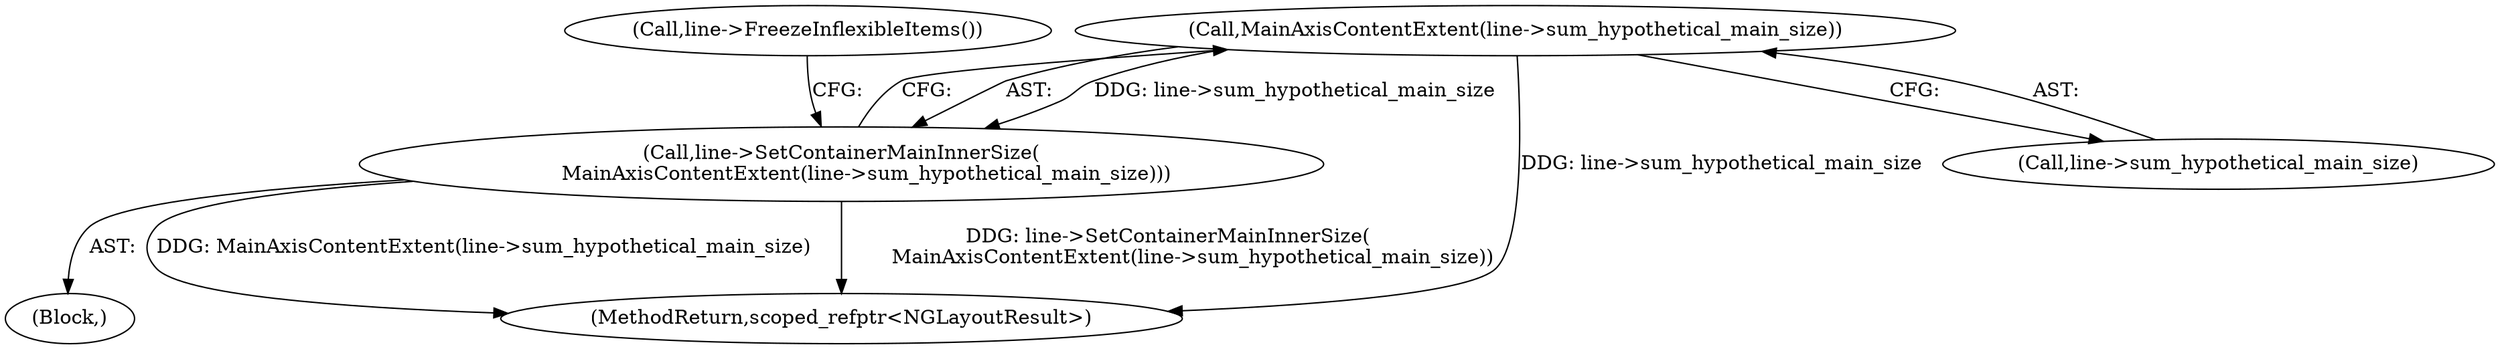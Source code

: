 digraph "0_Chrome_69ec52bd0b32622770a25952386596ccb4ad6434@pointer" {
"1000349" [label="(Call,MainAxisContentExtent(line->sum_hypothetical_main_size))"];
"1000348" [label="(Call,line->SetContainerMainInnerSize(\n        MainAxisContentExtent(line->sum_hypothetical_main_size)))"];
"1000347" [label="(Block,)"];
"1000353" [label="(Call,line->FreezeInflexibleItems())"];
"1000610" [label="(MethodReturn,scoped_refptr<NGLayoutResult>)"];
"1000350" [label="(Call,line->sum_hypothetical_main_size)"];
"1000348" [label="(Call,line->SetContainerMainInnerSize(\n        MainAxisContentExtent(line->sum_hypothetical_main_size)))"];
"1000349" [label="(Call,MainAxisContentExtent(line->sum_hypothetical_main_size))"];
"1000349" -> "1000348"  [label="AST: "];
"1000349" -> "1000350"  [label="CFG: "];
"1000350" -> "1000349"  [label="AST: "];
"1000348" -> "1000349"  [label="CFG: "];
"1000349" -> "1000610"  [label="DDG: line->sum_hypothetical_main_size"];
"1000349" -> "1000348"  [label="DDG: line->sum_hypothetical_main_size"];
"1000348" -> "1000347"  [label="AST: "];
"1000353" -> "1000348"  [label="CFG: "];
"1000348" -> "1000610"  [label="DDG: MainAxisContentExtent(line->sum_hypothetical_main_size)"];
"1000348" -> "1000610"  [label="DDG: line->SetContainerMainInnerSize(\n        MainAxisContentExtent(line->sum_hypothetical_main_size))"];
}
